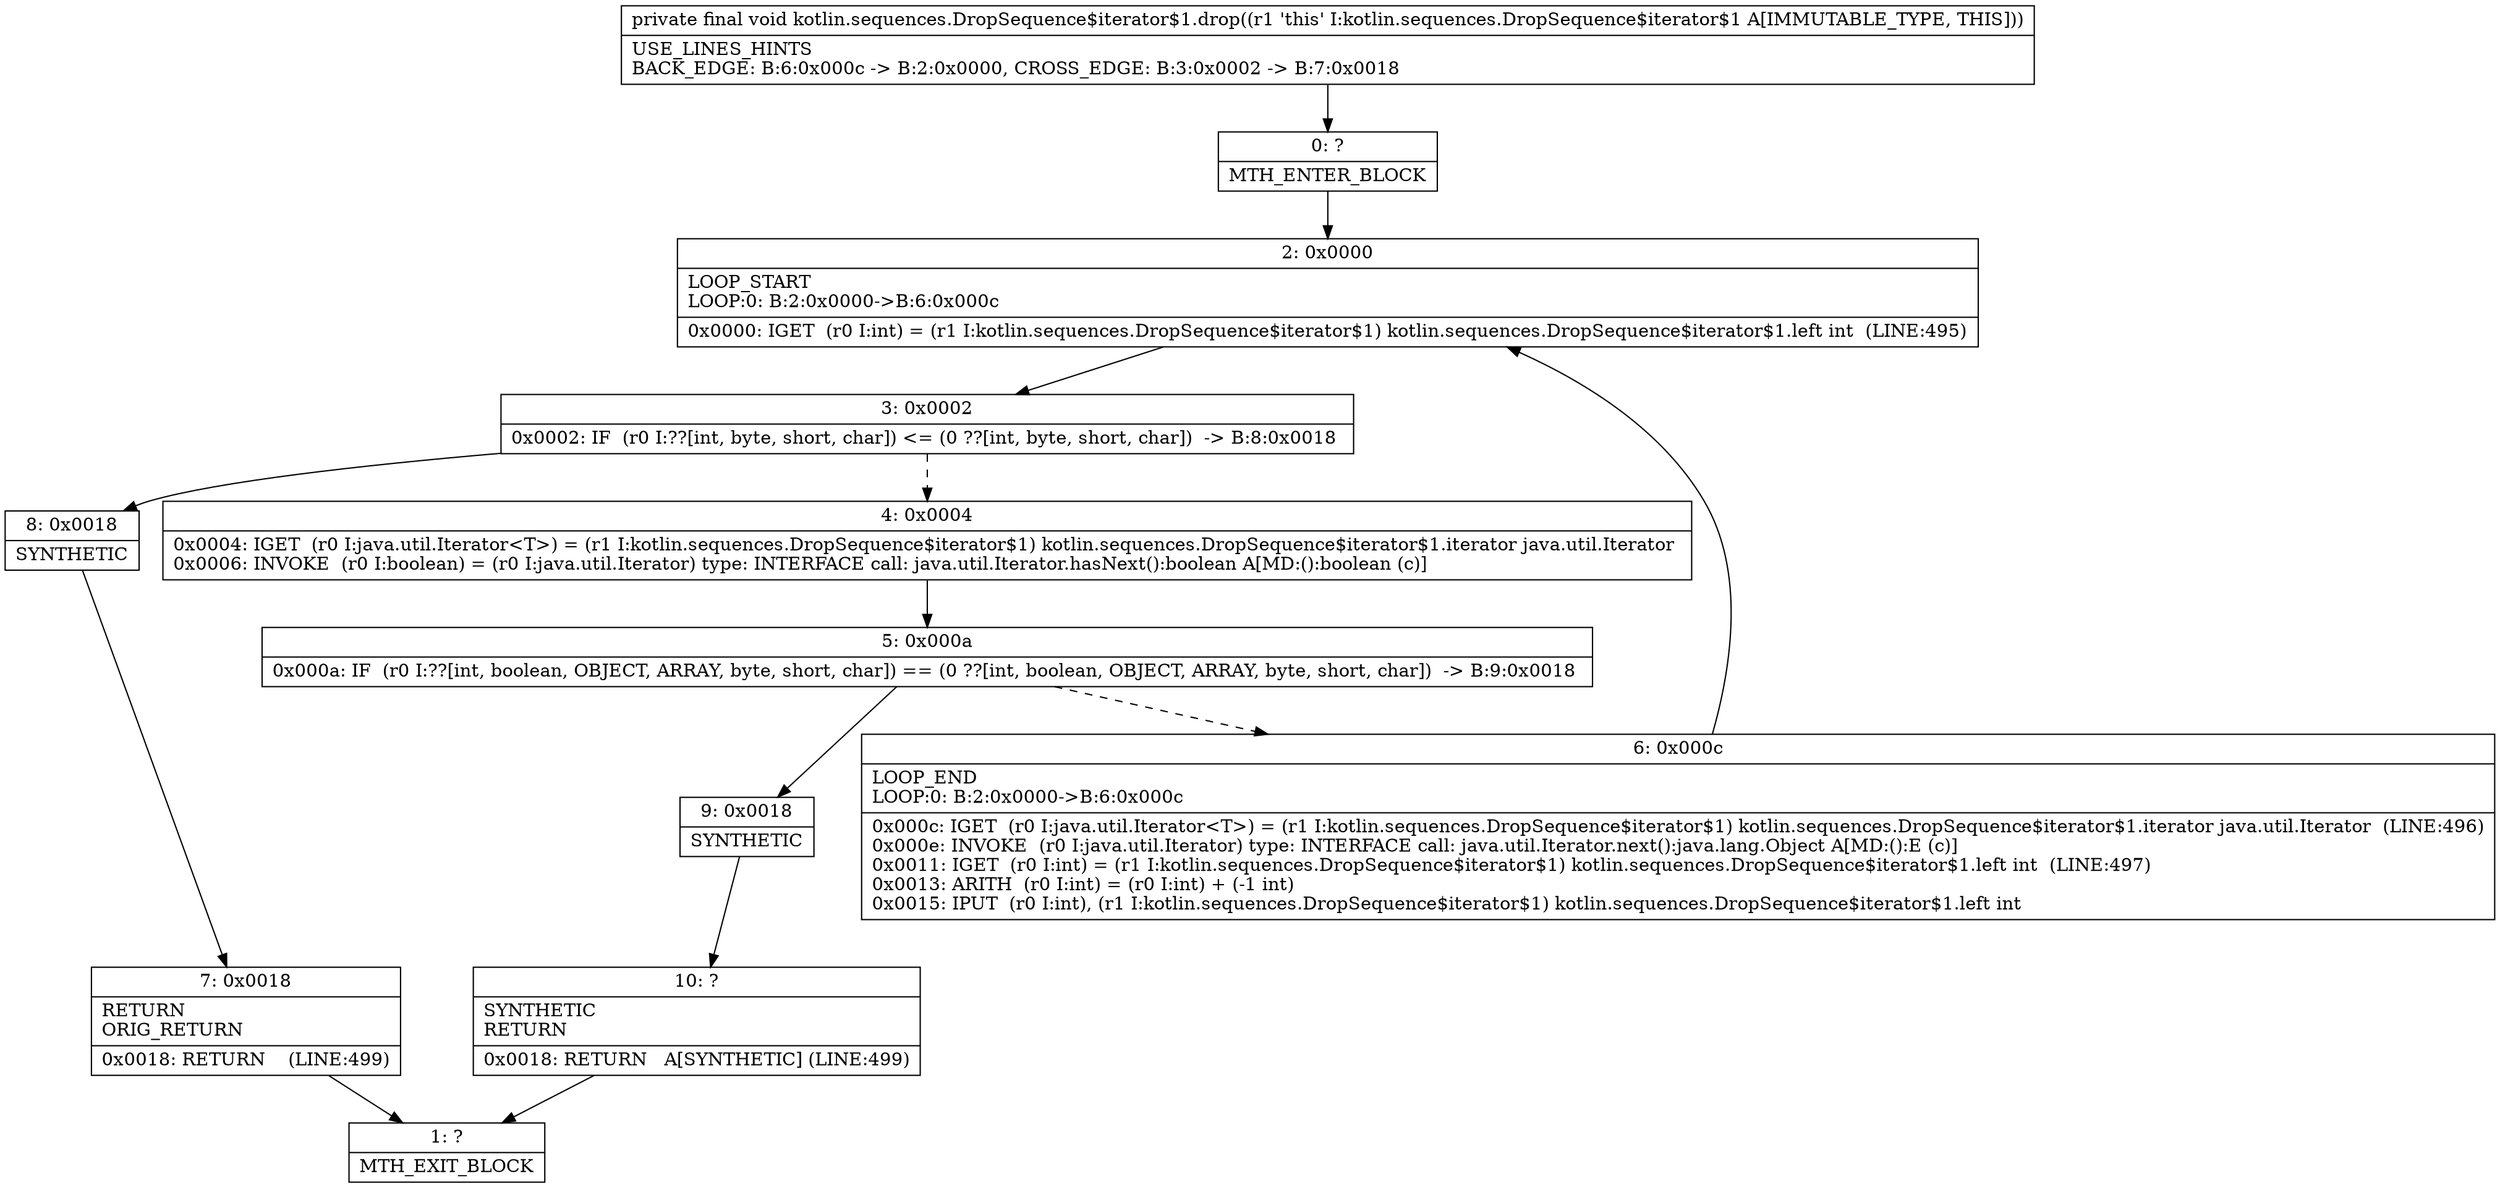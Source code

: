 digraph "CFG forkotlin.sequences.DropSequence$iterator$1.drop()V" {
Node_0 [shape=record,label="{0\:\ ?|MTH_ENTER_BLOCK\l}"];
Node_2 [shape=record,label="{2\:\ 0x0000|LOOP_START\lLOOP:0: B:2:0x0000\-\>B:6:0x000c\l|0x0000: IGET  (r0 I:int) = (r1 I:kotlin.sequences.DropSequence$iterator$1) kotlin.sequences.DropSequence$iterator$1.left int  (LINE:495)\l}"];
Node_3 [shape=record,label="{3\:\ 0x0002|0x0002: IF  (r0 I:??[int, byte, short, char]) \<= (0 ??[int, byte, short, char])  \-\> B:8:0x0018 \l}"];
Node_4 [shape=record,label="{4\:\ 0x0004|0x0004: IGET  (r0 I:java.util.Iterator\<T\>) = (r1 I:kotlin.sequences.DropSequence$iterator$1) kotlin.sequences.DropSequence$iterator$1.iterator java.util.Iterator \l0x0006: INVOKE  (r0 I:boolean) = (r0 I:java.util.Iterator) type: INTERFACE call: java.util.Iterator.hasNext():boolean A[MD:():boolean (c)]\l}"];
Node_5 [shape=record,label="{5\:\ 0x000a|0x000a: IF  (r0 I:??[int, boolean, OBJECT, ARRAY, byte, short, char]) == (0 ??[int, boolean, OBJECT, ARRAY, byte, short, char])  \-\> B:9:0x0018 \l}"];
Node_6 [shape=record,label="{6\:\ 0x000c|LOOP_END\lLOOP:0: B:2:0x0000\-\>B:6:0x000c\l|0x000c: IGET  (r0 I:java.util.Iterator\<T\>) = (r1 I:kotlin.sequences.DropSequence$iterator$1) kotlin.sequences.DropSequence$iterator$1.iterator java.util.Iterator  (LINE:496)\l0x000e: INVOKE  (r0 I:java.util.Iterator) type: INTERFACE call: java.util.Iterator.next():java.lang.Object A[MD:():E (c)]\l0x0011: IGET  (r0 I:int) = (r1 I:kotlin.sequences.DropSequence$iterator$1) kotlin.sequences.DropSequence$iterator$1.left int  (LINE:497)\l0x0013: ARITH  (r0 I:int) = (r0 I:int) + (\-1 int) \l0x0015: IPUT  (r0 I:int), (r1 I:kotlin.sequences.DropSequence$iterator$1) kotlin.sequences.DropSequence$iterator$1.left int \l}"];
Node_9 [shape=record,label="{9\:\ 0x0018|SYNTHETIC\l}"];
Node_10 [shape=record,label="{10\:\ ?|SYNTHETIC\lRETURN\l|0x0018: RETURN   A[SYNTHETIC] (LINE:499)\l}"];
Node_1 [shape=record,label="{1\:\ ?|MTH_EXIT_BLOCK\l}"];
Node_8 [shape=record,label="{8\:\ 0x0018|SYNTHETIC\l}"];
Node_7 [shape=record,label="{7\:\ 0x0018|RETURN\lORIG_RETURN\l|0x0018: RETURN    (LINE:499)\l}"];
MethodNode[shape=record,label="{private final void kotlin.sequences.DropSequence$iterator$1.drop((r1 'this' I:kotlin.sequences.DropSequence$iterator$1 A[IMMUTABLE_TYPE, THIS]))  | USE_LINES_HINTS\lBACK_EDGE: B:6:0x000c \-\> B:2:0x0000, CROSS_EDGE: B:3:0x0002 \-\> B:7:0x0018\l}"];
MethodNode -> Node_0;Node_0 -> Node_2;
Node_2 -> Node_3;
Node_3 -> Node_4[style=dashed];
Node_3 -> Node_8;
Node_4 -> Node_5;
Node_5 -> Node_6[style=dashed];
Node_5 -> Node_9;
Node_6 -> Node_2;
Node_9 -> Node_10;
Node_10 -> Node_1;
Node_8 -> Node_7;
Node_7 -> Node_1;
}

